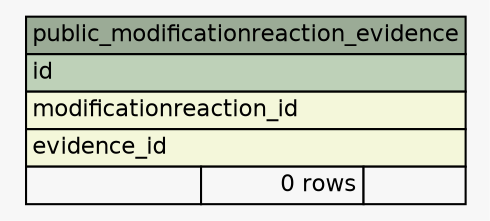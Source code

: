 // dot 2.36.0 on Linux 3.13.0-43-generic
// SchemaSpy rev 590
digraph "public_modificationreaction_evidence" {
  graph [
    rankdir="RL"
    bgcolor="#f7f7f7"
    nodesep="0.18"
    ranksep="0.46"
    fontname="Helvetica"
    fontsize="11"
  ];
  node [
    fontname="Helvetica"
    fontsize="11"
    shape="plaintext"
  ];
  edge [
    arrowsize="0.8"
  ];
  "public_modificationreaction_evidence" [
    label=<
    <TABLE BORDER="0" CELLBORDER="1" CELLSPACING="0" BGCOLOR="#ffffff">
      <TR><TD COLSPAN="3" BGCOLOR="#9bab96" ALIGN="CENTER">public_modificationreaction_evidence</TD></TR>
      <TR><TD PORT="id" COLSPAN="3" BGCOLOR="#bed1b8" ALIGN="LEFT">id</TD></TR>
      <TR><TD PORT="modificationreaction_id" COLSPAN="3" BGCOLOR="#f4f7da" ALIGN="LEFT">modificationreaction_id</TD></TR>
      <TR><TD PORT="evidence_id" COLSPAN="3" BGCOLOR="#f4f7da" ALIGN="LEFT">evidence_id</TD></TR>
      <TR><TD ALIGN="LEFT" BGCOLOR="#f7f7f7">  </TD><TD ALIGN="RIGHT" BGCOLOR="#f7f7f7">0 rows</TD><TD ALIGN="RIGHT" BGCOLOR="#f7f7f7">  </TD></TR>
    </TABLE>>
    URL="tables/public_modificationreaction_evidence.html"
    tooltip="public_modificationreaction_evidence"
  ];
}
